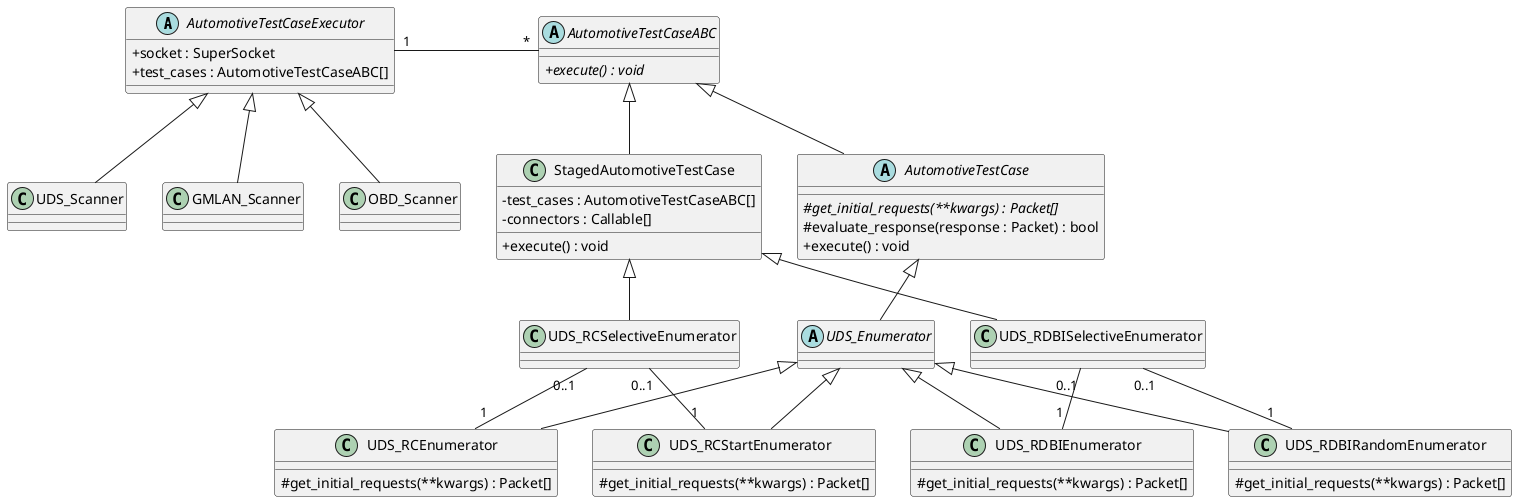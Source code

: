 @startuml overview

skinparam classAttributeIconSize 0

AutomotiveTestCaseExecutor "1" - "*" AutomotiveTestCaseABC : \t\t\t

UDS_RDBISelectiveEnumerator "0..1" -down- "1" UDS_RDBIEnumerator
UDS_RDBISelectiveEnumerator "0..1" -down- "1" UDS_RDBIRandomEnumerator

UDS_RCSelectiveEnumerator "0..1" -down- "1" UDS_RCEnumerator
UDS_RCSelectiveEnumerator "0..1" -down- "1" UDS_RCStartEnumerator

AutomotiveTestCaseExecutor <|-- UDS_Scanner
AutomotiveTestCaseExecutor <|-- GMLAN_Scanner
AutomotiveTestCaseExecutor <|-- OBD_Scanner

AutomotiveTestCaseABC <|-- AutomotiveTestCase
AutomotiveTestCaseABC <|-- StagedAutomotiveTestCase

AutomotiveTestCase <|-- UDS_Enumerator

UDS_Enumerator <|-- UDS_RCEnumerator
UDS_Enumerator <|-- UDS_RCStartEnumerator
UDS_Enumerator <|-- UDS_RDBIEnumerator
UDS_Enumerator <|-- UDS_RDBIRandomEnumerator

StagedAutomotiveTestCase <|-- UDS_RDBISelectiveEnumerator
StagedAutomotiveTestCase <|-- UDS_RCSelectiveEnumerator

abstract AutomotiveTestCaseExecutor {
    + socket : SuperSocket
    + test_cases : AutomotiveTestCaseABC[]
}

class StagedAutomotiveTestCase {
    - test_cases : AutomotiveTestCaseABC[]
    - connectors : Callable[]
    + execute() : void
}

abstract AutomotiveTestCaseABC {
    {abstract} + execute() : void
}

abstract AutomotiveTestCase {
    {abstract} # get_initial_requests(**kwargs) : Packet[]
    # evaluate_response(response : Packet) : bool
    + execute() : void
}

abstract UDS_Enumerator {
}

class UDS_RDBIRandomEnumerator {
    # get_initial_requests(**kwargs) : Packet[]
}

class UDS_RDBIEnumerator {
    # get_initial_requests(**kwargs) : Packet[]
}

class UDS_RCEnumerator {
    # get_initial_requests(**kwargs) : Packet[]
}

class UDS_RCStartEnumerator {
    # get_initial_requests(**kwargs) : Packet[]
}

@enduml
